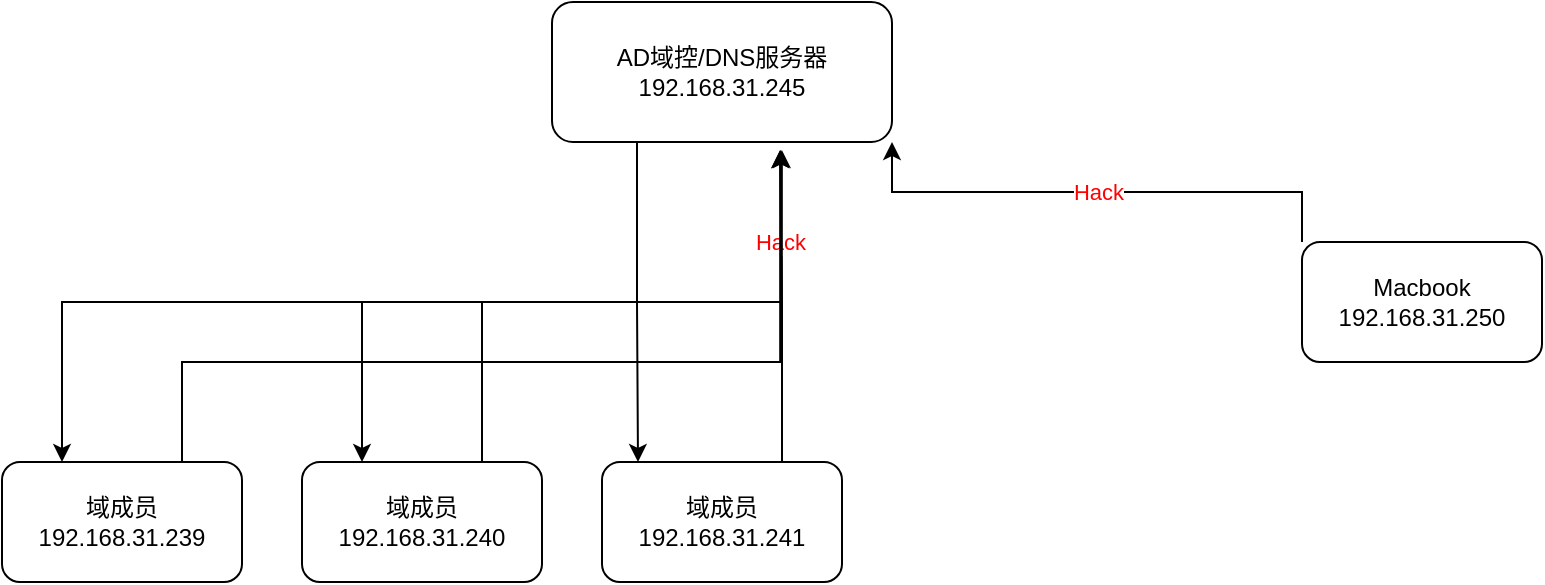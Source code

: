 <mxfile version="20.3.0" type="device"><diagram id="oaaj5Sg9hiwqNxXOcYGz" name="Page-1"><mxGraphModel dx="1418" dy="679" grid="1" gridSize="10" guides="1" tooltips="1" connect="1" arrows="1" fold="1" page="0" pageScale="1" pageWidth="850" pageHeight="1100" background="none" math="0" shadow="0"><root><mxCell id="0"/><mxCell id="1" parent="0"/><mxCell id="Zq-trRmKYDhXGJ9mu1gt-13" style="edgeStyle=orthogonalEdgeStyle;rounded=0;orthogonalLoop=1;jettySize=auto;html=1;exitX=0.25;exitY=1;exitDx=0;exitDy=0;entryX=0.15;entryY=0;entryDx=0;entryDy=0;entryPerimeter=0;" edge="1" parent="1" source="Zq-trRmKYDhXGJ9mu1gt-1" target="Zq-trRmKYDhXGJ9mu1gt-2"><mxGeometry relative="1" as="geometry"/></mxCell><mxCell id="Zq-trRmKYDhXGJ9mu1gt-17" value="&lt;font color=&quot;#ffffff&quot;&gt;Manage&lt;/font&gt;" style="edgeLabel;html=1;align=center;verticalAlign=middle;resizable=0;points=[];fontColor=#FF0000;" vertex="1" connectable="0" parent="Zq-trRmKYDhXGJ9mu1gt-13"><mxGeometry x="0.05" relative="1" as="geometry"><mxPoint y="-33" as="offset"/></mxGeometry></mxCell><mxCell id="Zq-trRmKYDhXGJ9mu1gt-19" style="edgeStyle=orthogonalEdgeStyle;rounded=0;orthogonalLoop=1;jettySize=auto;html=1;exitX=0.25;exitY=1;exitDx=0;exitDy=0;entryX=0.25;entryY=0;entryDx=0;entryDy=0;fontColor=#FFFFFF;" edge="1" parent="1" source="Zq-trRmKYDhXGJ9mu1gt-1" target="Zq-trRmKYDhXGJ9mu1gt-18"><mxGeometry relative="1" as="geometry"/></mxCell><mxCell id="Zq-trRmKYDhXGJ9mu1gt-21" style="edgeStyle=orthogonalEdgeStyle;rounded=0;orthogonalLoop=1;jettySize=auto;html=1;exitX=0.25;exitY=1;exitDx=0;exitDy=0;entryX=0.25;entryY=0;entryDx=0;entryDy=0;fontColor=#FFFFFF;" edge="1" parent="1" source="Zq-trRmKYDhXGJ9mu1gt-1" target="Zq-trRmKYDhXGJ9mu1gt-20"><mxGeometry relative="1" as="geometry"/></mxCell><mxCell id="Zq-trRmKYDhXGJ9mu1gt-1" value="AD域控/DNS服务器&lt;br&gt;192.168.31.245" style="rounded=1;whiteSpace=wrap;html=1;" vertex="1" parent="1"><mxGeometry x="75" y="90" width="170" height="70" as="geometry"/></mxCell><mxCell id="Zq-trRmKYDhXGJ9mu1gt-9" style="edgeStyle=orthogonalEdgeStyle;rounded=0;orthogonalLoop=1;jettySize=auto;html=1;exitX=0.75;exitY=0;exitDx=0;exitDy=0;entryX=0.671;entryY=1.057;entryDx=0;entryDy=0;entryPerimeter=0;" edge="1" parent="1" source="Zq-trRmKYDhXGJ9mu1gt-2" target="Zq-trRmKYDhXGJ9mu1gt-1"><mxGeometry relative="1" as="geometry"/></mxCell><mxCell id="Zq-trRmKYDhXGJ9mu1gt-14" value="&lt;font color=&quot;#ff0000&quot;&gt;Hack&lt;/font&gt;" style="edgeLabel;html=1;align=center;verticalAlign=middle;resizable=0;points=[];" vertex="1" connectable="0" parent="Zq-trRmKYDhXGJ9mu1gt-9"><mxGeometry x="0.036" relative="1" as="geometry"><mxPoint y="-30" as="offset"/></mxGeometry></mxCell><mxCell id="Zq-trRmKYDhXGJ9mu1gt-2" value="域成员&lt;br&gt;192.168.31.241" style="rounded=1;whiteSpace=wrap;html=1;" vertex="1" parent="1"><mxGeometry x="100" y="320" width="120" height="60" as="geometry"/></mxCell><mxCell id="Zq-trRmKYDhXGJ9mu1gt-15" style="edgeStyle=orthogonalEdgeStyle;rounded=0;orthogonalLoop=1;jettySize=auto;html=1;exitX=0;exitY=0;exitDx=0;exitDy=0;entryX=1;entryY=1;entryDx=0;entryDy=0;fontColor=#FF0000;" edge="1" parent="1" source="Zq-trRmKYDhXGJ9mu1gt-4" target="Zq-trRmKYDhXGJ9mu1gt-1"><mxGeometry relative="1" as="geometry"/></mxCell><mxCell id="Zq-trRmKYDhXGJ9mu1gt-16" value="Hack" style="edgeLabel;html=1;align=center;verticalAlign=middle;resizable=0;points=[];fontColor=#FF0000;" vertex="1" connectable="0" parent="Zq-trRmKYDhXGJ9mu1gt-15"><mxGeometry x="-0.005" relative="1" as="geometry"><mxPoint as="offset"/></mxGeometry></mxCell><mxCell id="Zq-trRmKYDhXGJ9mu1gt-4" value="Macbook&lt;br&gt;192.168.31.250" style="rounded=1;whiteSpace=wrap;html=1;" vertex="1" parent="1"><mxGeometry x="450" y="210" width="120" height="60" as="geometry"/></mxCell><mxCell id="Zq-trRmKYDhXGJ9mu1gt-24" style="edgeStyle=orthogonalEdgeStyle;rounded=0;orthogonalLoop=1;jettySize=auto;html=1;exitX=0.75;exitY=0;exitDx=0;exitDy=0;entryX=0.676;entryY=1.057;entryDx=0;entryDy=0;entryPerimeter=0;fontColor=#FFFFFF;" edge="1" parent="1" source="Zq-trRmKYDhXGJ9mu1gt-18" target="Zq-trRmKYDhXGJ9mu1gt-1"><mxGeometry relative="1" as="geometry"/></mxCell><mxCell id="Zq-trRmKYDhXGJ9mu1gt-18" value="域成员&lt;br&gt;192.168.31.240" style="rounded=1;whiteSpace=wrap;html=1;" vertex="1" parent="1"><mxGeometry x="-50" y="320" width="120" height="60" as="geometry"/></mxCell><mxCell id="Zq-trRmKYDhXGJ9mu1gt-23" style="edgeStyle=orthogonalEdgeStyle;rounded=0;orthogonalLoop=1;jettySize=auto;html=1;exitX=0.75;exitY=0;exitDx=0;exitDy=0;entryX=0.671;entryY=1.057;entryDx=0;entryDy=0;entryPerimeter=0;fontColor=#FFFFFF;" edge="1" parent="1" source="Zq-trRmKYDhXGJ9mu1gt-20" target="Zq-trRmKYDhXGJ9mu1gt-1"><mxGeometry relative="1" as="geometry"><Array as="points"><mxPoint x="-110" y="270"/><mxPoint x="189" y="270"/></Array></mxGeometry></mxCell><mxCell id="Zq-trRmKYDhXGJ9mu1gt-20" value="域成员&lt;br&gt;192.168.31.239" style="rounded=1;whiteSpace=wrap;html=1;" vertex="1" parent="1"><mxGeometry x="-200" y="320" width="120" height="60" as="geometry"/></mxCell></root></mxGraphModel></diagram></mxfile>